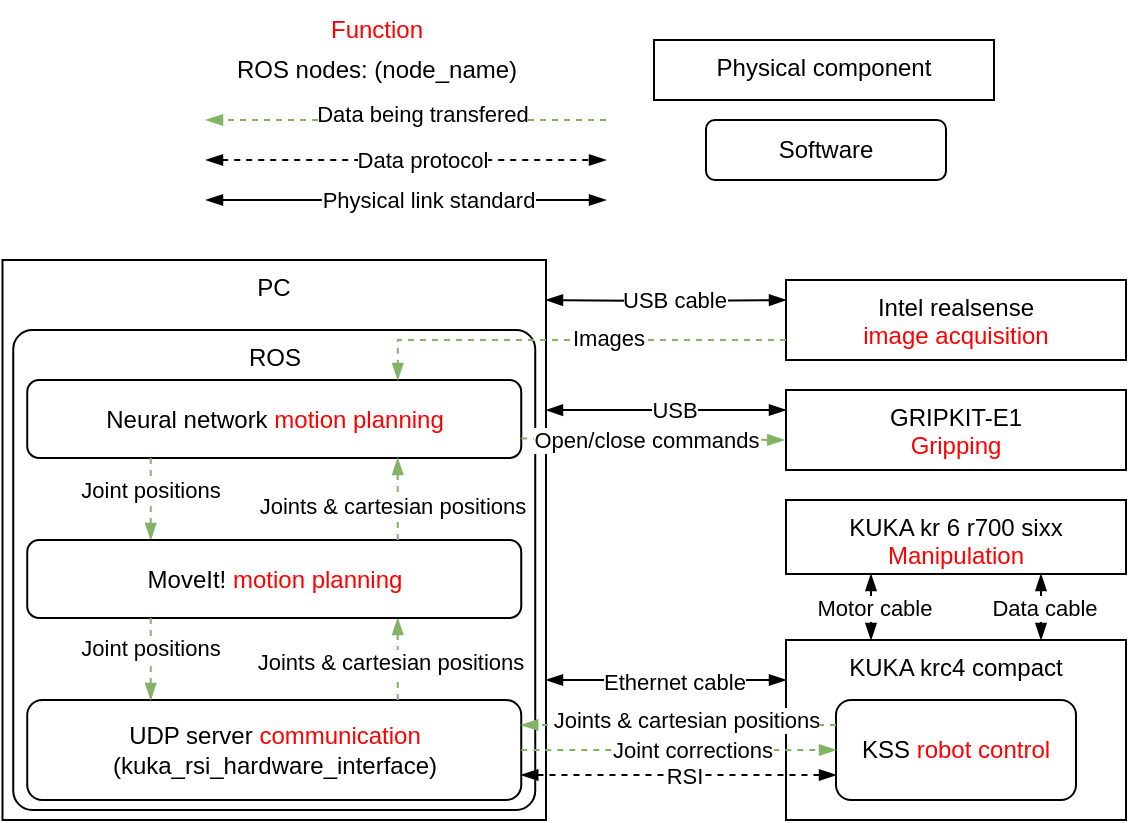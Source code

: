 <mxfile version="21.1.4" type="github">
  <diagram name="Side-1" id="D7HqKl3Z3gyon9UXmdIK">
    <mxGraphModel dx="1646" dy="1619" grid="1" gridSize="10" guides="1" tooltips="1" connect="1" arrows="1" fold="1" page="1" pageScale="1" pageWidth="827" pageHeight="1169" math="0" shadow="0">
      <root>
        <mxCell id="0" />
        <mxCell id="1" parent="0" />
        <mxCell id="BgE7IZgjUEUOgsatIoda-2" value="KUKA kr 6 r700 sixx&lt;br&gt;&lt;font color=&quot;#ff0000&quot;&gt;Manipulation&lt;/font&gt;" style="rounded=0;whiteSpace=wrap;html=1;verticalAlign=top;" vertex="1" parent="1">
          <mxGeometry x="310" width="170" height="37" as="geometry" />
        </mxCell>
        <mxCell id="BgE7IZgjUEUOgsatIoda-4" value="" style="group" vertex="1" connectable="0" parent="1">
          <mxGeometry x="-30" y="-120" width="220" height="280" as="geometry" />
        </mxCell>
        <mxCell id="CZUTxU8bprXu9WcHHYoL-2" value="PC" style="rounded=0;whiteSpace=wrap;html=1;verticalAlign=top;" parent="BgE7IZgjUEUOgsatIoda-4" vertex="1">
          <mxGeometry x="-51.765" width="271.765" height="280" as="geometry" />
        </mxCell>
        <mxCell id="BgE7IZgjUEUOgsatIoda-3" value="ROS" style="rounded=1;whiteSpace=wrap;html=1;verticalAlign=top;arcSize=4;" vertex="1" parent="BgE7IZgjUEUOgsatIoda-4">
          <mxGeometry x="-46.38" y="35" width="261" height="240" as="geometry" />
        </mxCell>
        <mxCell id="BgE7IZgjUEUOgsatIoda-23" value="Neural network&amp;nbsp;&lt;font color=&quot;#ff0000&quot;&gt;motion planning&lt;/font&gt;" style="rounded=1;whiteSpace=wrap;html=1;" vertex="1" parent="BgE7IZgjUEUOgsatIoda-4">
          <mxGeometry x="-39.382" y="60" width="247" height="39" as="geometry" />
        </mxCell>
        <mxCell id="BgE7IZgjUEUOgsatIoda-22" value="UDP server &lt;font color=&quot;#ff0000&quot;&gt;communication&lt;/font&gt;&lt;br&gt;(kuka_rsi_hardware_interface)" style="rounded=1;whiteSpace=wrap;html=1;" vertex="1" parent="BgE7IZgjUEUOgsatIoda-4">
          <mxGeometry x="-39.382" y="220" width="247" height="50" as="geometry" />
        </mxCell>
        <mxCell id="BgE7IZgjUEUOgsatIoda-44" style="edgeStyle=orthogonalEdgeStyle;rounded=0;orthogonalLoop=1;jettySize=auto;html=1;exitX=0.25;exitY=1;exitDx=0;exitDy=0;dashed=1;endArrow=blockThin;endFill=1;startArrow=none;startFill=0;fillColor=#d5e8d4;strokeColor=#82b366;entryX=0.25;entryY=0;entryDx=0;entryDy=0;" edge="1" parent="BgE7IZgjUEUOgsatIoda-4" source="BgE7IZgjUEUOgsatIoda-23" target="BgE7IZgjUEUOgsatIoda-66">
          <mxGeometry relative="1" as="geometry">
            <mxPoint x="271.765" y="-60" as="sourcePoint" />
            <mxPoint x="-110" y="130" as="targetPoint" />
          </mxGeometry>
        </mxCell>
        <mxCell id="BgE7IZgjUEUOgsatIoda-45" value="Joint positions" style="edgeLabel;html=1;align=center;verticalAlign=middle;resizable=0;points=[];" vertex="1" connectable="0" parent="BgE7IZgjUEUOgsatIoda-44">
          <mxGeometry x="0.114" y="1" relative="1" as="geometry">
            <mxPoint x="-2" y="-7" as="offset" />
          </mxGeometry>
        </mxCell>
        <mxCell id="BgE7IZgjUEUOgsatIoda-47" style="edgeStyle=orthogonalEdgeStyle;rounded=0;orthogonalLoop=1;jettySize=auto;html=1;exitX=0.75;exitY=0;exitDx=0;exitDy=0;dashed=1;endArrow=blockThin;endFill=1;startArrow=none;startFill=0;fillColor=#d5e8d4;strokeColor=#82b366;entryX=0.75;entryY=1;entryDx=0;entryDy=0;" edge="1" parent="BgE7IZgjUEUOgsatIoda-4" source="BgE7IZgjUEUOgsatIoda-22" target="BgE7IZgjUEUOgsatIoda-66">
          <mxGeometry relative="1" as="geometry">
            <mxPoint x="270" y="-50" as="sourcePoint" />
            <mxPoint x="270" y="190" as="targetPoint" />
            <Array as="points" />
          </mxGeometry>
        </mxCell>
        <mxCell id="BgE7IZgjUEUOgsatIoda-48" value="Joints &amp;amp; cartesian positions" style="edgeLabel;html=1;align=center;verticalAlign=middle;resizable=0;points=[];" vertex="1" connectable="0" parent="BgE7IZgjUEUOgsatIoda-47">
          <mxGeometry x="0.114" y="1" relative="1" as="geometry">
            <mxPoint x="-3" y="4" as="offset" />
          </mxGeometry>
        </mxCell>
        <mxCell id="BgE7IZgjUEUOgsatIoda-66" value="MoveIt! &lt;font color=&quot;#ff0000&quot;&gt;motion planning&lt;/font&gt;" style="rounded=1;whiteSpace=wrap;html=1;" vertex="1" parent="BgE7IZgjUEUOgsatIoda-4">
          <mxGeometry x="-39.382" y="140" width="247" height="39" as="geometry" />
        </mxCell>
        <mxCell id="BgE7IZgjUEUOgsatIoda-68" style="edgeStyle=orthogonalEdgeStyle;rounded=0;orthogonalLoop=1;jettySize=auto;html=1;exitX=0.75;exitY=0;exitDx=0;exitDy=0;dashed=1;endArrow=blockThin;endFill=1;startArrow=none;startFill=0;fillColor=#d5e8d4;strokeColor=#82b366;entryX=0.75;entryY=1;entryDx=0;entryDy=0;" edge="1" parent="BgE7IZgjUEUOgsatIoda-4" source="BgE7IZgjUEUOgsatIoda-66" target="BgE7IZgjUEUOgsatIoda-23">
          <mxGeometry relative="1" as="geometry">
            <mxPoint x="32" y="114" as="sourcePoint" />
            <mxPoint x="32" y="150" as="targetPoint" />
          </mxGeometry>
        </mxCell>
        <mxCell id="BgE7IZgjUEUOgsatIoda-69" value="Joints &amp;amp; cartesian positions" style="edgeLabel;html=1;align=center;verticalAlign=middle;resizable=0;points=[];" vertex="1" connectable="0" parent="BgE7IZgjUEUOgsatIoda-68">
          <mxGeometry x="0.114" y="1" relative="1" as="geometry">
            <mxPoint x="-2" y="6" as="offset" />
          </mxGeometry>
        </mxCell>
        <mxCell id="BgE7IZgjUEUOgsatIoda-71" style="edgeStyle=orthogonalEdgeStyle;rounded=0;orthogonalLoop=1;jettySize=auto;html=1;exitX=0.25;exitY=1;exitDx=0;exitDy=0;dashed=1;endArrow=blockThin;endFill=1;startArrow=none;startFill=0;fillColor=#d5e8d4;strokeColor=#82b366;entryX=0.25;entryY=0;entryDx=0;entryDy=0;" edge="1" parent="BgE7IZgjUEUOgsatIoda-4" source="BgE7IZgjUEUOgsatIoda-66" target="BgE7IZgjUEUOgsatIoda-22">
          <mxGeometry relative="1" as="geometry">
            <mxPoint x="32" y="114" as="sourcePoint" />
            <mxPoint x="32" y="150" as="targetPoint" />
          </mxGeometry>
        </mxCell>
        <mxCell id="BgE7IZgjUEUOgsatIoda-72" value="Joint positions" style="edgeLabel;html=1;align=center;verticalAlign=middle;resizable=0;points=[];" vertex="1" connectable="0" parent="BgE7IZgjUEUOgsatIoda-71">
          <mxGeometry x="0.114" y="1" relative="1" as="geometry">
            <mxPoint x="-2" y="-8" as="offset" />
          </mxGeometry>
        </mxCell>
        <mxCell id="BgE7IZgjUEUOgsatIoda-6" value="" style="group;points=[[0,0,0,0,0],[0,0.25,0,0,0],[0,0.5,0,0,0],[0,0.75,0,0,0],[0,1,0,0,0],[0.25,0,0,0,0],[0.25,1,0,0,0],[0.5,0,0,0,0],[0.5,1,0,0,0],[0.75,0,0,0,0],[0.75,1,0,0,0],[1,0,0,0,0],[1,0.25,0,0,0],[1,0.5,0,0,0],[1,0.75,0,0,0],[1,1,0,0,0]];" vertex="1" connectable="0" parent="1">
          <mxGeometry x="310" y="40" width="170" height="120" as="geometry" />
        </mxCell>
        <mxCell id="BgE7IZgjUEUOgsatIoda-1" value="KUKA krc4 compact" style="rounded=0;whiteSpace=wrap;html=1;verticalAlign=top;" vertex="1" parent="BgE7IZgjUEUOgsatIoda-6">
          <mxGeometry y="30" width="170" height="90" as="geometry" />
        </mxCell>
        <mxCell id="BgE7IZgjUEUOgsatIoda-5" value="KSS &lt;font color=&quot;#ff0000&quot;&gt;robot control&lt;/font&gt;" style="rounded=1;whiteSpace=wrap;html=1;" vertex="1" parent="BgE7IZgjUEUOgsatIoda-6">
          <mxGeometry x="25" y="60" width="120" height="50" as="geometry" />
        </mxCell>
        <mxCell id="BgE7IZgjUEUOgsatIoda-9" style="edgeStyle=orthogonalEdgeStyle;rounded=0;orthogonalLoop=1;jettySize=auto;html=1;exitX=1;exitY=0.75;exitDx=0;exitDy=0;endArrow=blockThin;endFill=1;startArrow=blockThin;startFill=1;" edge="1" parent="1" source="CZUTxU8bprXu9WcHHYoL-2">
          <mxGeometry relative="1" as="geometry">
            <mxPoint x="310" y="90" as="targetPoint" />
          </mxGeometry>
        </mxCell>
        <mxCell id="BgE7IZgjUEUOgsatIoda-12" value="Ethernet cable" style="edgeLabel;html=1;align=center;verticalAlign=middle;resizable=0;points=[];" vertex="1" connectable="0" parent="BgE7IZgjUEUOgsatIoda-9">
          <mxGeometry x="0.175" relative="1" as="geometry">
            <mxPoint x="-7" as="offset" />
          </mxGeometry>
        </mxCell>
        <mxCell id="BgE7IZgjUEUOgsatIoda-10" style="edgeStyle=orthogonalEdgeStyle;rounded=0;orthogonalLoop=1;jettySize=auto;html=1;exitX=0.25;exitY=0;exitDx=0;exitDy=0;entryX=0.25;entryY=1;entryDx=0;entryDy=0;endArrow=blockThin;endFill=1;startArrow=blockThin;startFill=1;" edge="1" parent="1" source="BgE7IZgjUEUOgsatIoda-1" target="BgE7IZgjUEUOgsatIoda-2">
          <mxGeometry relative="1" as="geometry" />
        </mxCell>
        <mxCell id="BgE7IZgjUEUOgsatIoda-49" value="Motor cable " style="edgeLabel;html=1;align=center;verticalAlign=middle;resizable=0;points=[];" vertex="1" connectable="0" parent="BgE7IZgjUEUOgsatIoda-10">
          <mxGeometry x="0.248" y="-1" relative="1" as="geometry">
            <mxPoint y="4" as="offset" />
          </mxGeometry>
        </mxCell>
        <mxCell id="BgE7IZgjUEUOgsatIoda-26" style="edgeStyle=orthogonalEdgeStyle;rounded=0;orthogonalLoop=1;jettySize=auto;html=1;exitX=1;exitY=0.75;exitDx=0;exitDy=0;entryX=0;entryY=0.75;entryDx=0;entryDy=0;dashed=1;endArrow=blockThin;endFill=1;startArrow=blockThin;startFill=1;" edge="1" parent="1" source="BgE7IZgjUEUOgsatIoda-22" target="BgE7IZgjUEUOgsatIoda-5">
          <mxGeometry relative="1" as="geometry" />
        </mxCell>
        <mxCell id="BgE7IZgjUEUOgsatIoda-27" value="RSI" style="edgeLabel;html=1;align=center;verticalAlign=middle;resizable=0;points=[];" vertex="1" connectable="0" parent="BgE7IZgjUEUOgsatIoda-26">
          <mxGeometry x="0.239" relative="1" as="geometry">
            <mxPoint x="-16" as="offset" />
          </mxGeometry>
        </mxCell>
        <mxCell id="BgE7IZgjUEUOgsatIoda-28" style="edgeStyle=orthogonalEdgeStyle;rounded=0;orthogonalLoop=1;jettySize=auto;html=1;exitX=0;exitY=0.25;exitDx=0;exitDy=0;dashed=1;endArrow=blockThin;endFill=1;startArrow=none;startFill=0;fillColor=#d5e8d4;strokeColor=#82b366;entryX=1;entryY=0.25;entryDx=0;entryDy=0;" edge="1" parent="1" source="BgE7IZgjUEUOgsatIoda-5" target="BgE7IZgjUEUOgsatIoda-22">
          <mxGeometry relative="1" as="geometry">
            <mxPoint x="172" y="111" as="sourcePoint" />
            <mxPoint x="300" y="112" as="targetPoint" />
          </mxGeometry>
        </mxCell>
        <mxCell id="BgE7IZgjUEUOgsatIoda-29" value="Joints &amp;amp; cartesian positions" style="edgeLabel;html=1;align=center;verticalAlign=middle;resizable=0;points=[];" vertex="1" connectable="0" parent="BgE7IZgjUEUOgsatIoda-28">
          <mxGeometry x="0.114" y="1" relative="1" as="geometry">
            <mxPoint x="12" y="-4" as="offset" />
          </mxGeometry>
        </mxCell>
        <mxCell id="BgE7IZgjUEUOgsatIoda-30" value="ROS nodes: (node_name)&lt;br&gt;" style="text;html=1;align=center;verticalAlign=middle;resizable=0;points=[];autosize=1;strokeColor=none;fillColor=none;" vertex="1" parent="1">
          <mxGeometry x="25" y="-230" width="160" height="30" as="geometry" />
        </mxCell>
        <mxCell id="BgE7IZgjUEUOgsatIoda-33" style="edgeStyle=orthogonalEdgeStyle;rounded=0;orthogonalLoop=1;jettySize=auto;html=1;exitX=0;exitY=0.25;exitDx=0;exitDy=0;dashed=1;endArrow=blockThin;endFill=1;startArrow=none;startFill=0;fillColor=#d5e8d4;strokeColor=#82b366;entryX=1;entryY=0.25;entryDx=0;entryDy=0;" edge="1" parent="1">
          <mxGeometry relative="1" as="geometry">
            <mxPoint x="220" y="-190" as="sourcePoint" />
            <mxPoint x="20" y="-190" as="targetPoint" />
          </mxGeometry>
        </mxCell>
        <mxCell id="BgE7IZgjUEUOgsatIoda-34" value="Data being transfered" style="edgeLabel;html=1;align=center;verticalAlign=middle;resizable=0;points=[];" vertex="1" connectable="0" parent="BgE7IZgjUEUOgsatIoda-33">
          <mxGeometry x="0.114" y="1" relative="1" as="geometry">
            <mxPoint x="19" y="-4" as="offset" />
          </mxGeometry>
        </mxCell>
        <mxCell id="BgE7IZgjUEUOgsatIoda-35" style="edgeStyle=orthogonalEdgeStyle;rounded=0;orthogonalLoop=1;jettySize=auto;html=1;exitX=1;exitY=0.75;exitDx=0;exitDy=0;entryX=0;entryY=0.75;entryDx=0;entryDy=0;dashed=1;endArrow=blockThin;endFill=1;startArrow=blockThin;startFill=1;" edge="1" parent="1">
          <mxGeometry relative="1" as="geometry">
            <mxPoint x="20" y="-170" as="sourcePoint" />
            <mxPoint x="220" y="-170" as="targetPoint" />
          </mxGeometry>
        </mxCell>
        <mxCell id="BgE7IZgjUEUOgsatIoda-36" value="Data protocol" style="edgeLabel;html=1;align=center;verticalAlign=middle;resizable=0;points=[];" vertex="1" connectable="0" parent="BgE7IZgjUEUOgsatIoda-35">
          <mxGeometry x="0.239" relative="1" as="geometry">
            <mxPoint x="-16" as="offset" />
          </mxGeometry>
        </mxCell>
        <mxCell id="BgE7IZgjUEUOgsatIoda-37" style="edgeStyle=orthogonalEdgeStyle;rounded=0;orthogonalLoop=1;jettySize=auto;html=1;exitX=1;exitY=0.25;exitDx=0;exitDy=0;endArrow=blockThin;endFill=1;startArrow=blockThin;startFill=1;" edge="1" parent="1">
          <mxGeometry relative="1" as="geometry">
            <mxPoint x="20" y="-150" as="sourcePoint" />
            <mxPoint x="220" y="-150" as="targetPoint" />
          </mxGeometry>
        </mxCell>
        <mxCell id="BgE7IZgjUEUOgsatIoda-38" value="Physical link standard" style="edgeLabel;html=1;align=center;verticalAlign=middle;resizable=0;points=[];" vertex="1" connectable="0" parent="BgE7IZgjUEUOgsatIoda-37">
          <mxGeometry x="0.175" relative="1" as="geometry">
            <mxPoint x="-7" as="offset" />
          </mxGeometry>
        </mxCell>
        <mxCell id="BgE7IZgjUEUOgsatIoda-39" value="" style="group;points=[[0,0,0,0,0],[0,0.25,0,0,0],[0,0.5,0,0,0],[0,0.75,0,0,0],[0,1,0,0,0],[0.25,0,0,0,0],[0.25,1,0,0,0],[0.5,0,0,0,0],[0.5,1,0,0,0],[0.75,0,0,0,0],[0.75,1,0,0,0],[1,0,0,0,0],[1,0.25,0,0,0],[1,0.5,0,0,0],[1,0.75,0,0,0],[1,1,0,0,0]];" vertex="1" connectable="0" parent="1">
          <mxGeometry x="244" y="-230" width="170" height="30" as="geometry" />
        </mxCell>
        <mxCell id="BgE7IZgjUEUOgsatIoda-40" value="Physical component" style="rounded=0;whiteSpace=wrap;html=1;verticalAlign=top;" vertex="1" parent="BgE7IZgjUEUOgsatIoda-39">
          <mxGeometry width="170" height="30" as="geometry" />
        </mxCell>
        <mxCell id="BgE7IZgjUEUOgsatIoda-42" value="Software" style="rounded=1;whiteSpace=wrap;html=1;" vertex="1" parent="1">
          <mxGeometry x="270" y="-190" width="120" height="30" as="geometry" />
        </mxCell>
        <mxCell id="BgE7IZgjUEUOgsatIoda-50" style="edgeStyle=orthogonalEdgeStyle;rounded=0;orthogonalLoop=1;jettySize=auto;html=1;exitX=0.75;exitY=0;exitDx=0;exitDy=0;entryX=0.75;entryY=1;entryDx=0;entryDy=0;endArrow=blockThin;endFill=1;startArrow=blockThin;startFill=1;" edge="1" parent="1" source="BgE7IZgjUEUOgsatIoda-1" target="BgE7IZgjUEUOgsatIoda-2">
          <mxGeometry relative="1" as="geometry">
            <mxPoint x="363" y="35" as="sourcePoint" />
            <mxPoint x="363" y="-30" as="targetPoint" />
          </mxGeometry>
        </mxCell>
        <mxCell id="BgE7IZgjUEUOgsatIoda-51" value="Data cable " style="edgeLabel;html=1;align=center;verticalAlign=middle;resizable=0;points=[];" vertex="1" connectable="0" parent="BgE7IZgjUEUOgsatIoda-50">
          <mxGeometry x="0.248" y="-1" relative="1" as="geometry">
            <mxPoint y="4" as="offset" />
          </mxGeometry>
        </mxCell>
        <mxCell id="BgE7IZgjUEUOgsatIoda-52" style="edgeStyle=orthogonalEdgeStyle;rounded=0;orthogonalLoop=1;jettySize=auto;html=1;exitX=1;exitY=0.5;exitDx=0;exitDy=0;dashed=1;endArrow=blockThin;endFill=1;startArrow=none;startFill=0;fillColor=#d5e8d4;strokeColor=#82b366;entryX=0;entryY=0.5;entryDx=0;entryDy=0;" edge="1" parent="1" source="BgE7IZgjUEUOgsatIoda-22" target="BgE7IZgjUEUOgsatIoda-5">
          <mxGeometry relative="1" as="geometry">
            <mxPoint x="230" y="-180" as="sourcePoint" />
            <mxPoint x="30" y="-180" as="targetPoint" />
          </mxGeometry>
        </mxCell>
        <mxCell id="BgE7IZgjUEUOgsatIoda-53" value="Joint corrections" style="edgeLabel;html=1;align=center;verticalAlign=middle;resizable=0;points=[];" vertex="1" connectable="0" parent="BgE7IZgjUEUOgsatIoda-52">
          <mxGeometry x="0.114" y="1" relative="1" as="geometry">
            <mxPoint x="-2" y="1" as="offset" />
          </mxGeometry>
        </mxCell>
        <mxCell id="BgE7IZgjUEUOgsatIoda-54" value="Intel realsense&lt;br&gt;&lt;font color=&quot;#ff0000&quot;&gt;image acquisition&lt;/font&gt;" style="rounded=0;whiteSpace=wrap;html=1;verticalAlign=top;" vertex="1" parent="1">
          <mxGeometry x="310" y="-110" width="170" height="40" as="geometry" />
        </mxCell>
        <mxCell id="BgE7IZgjUEUOgsatIoda-56" style="edgeStyle=orthogonalEdgeStyle;rounded=0;orthogonalLoop=1;jettySize=auto;html=1;endArrow=blockThin;endFill=1;startArrow=blockThin;startFill=1;entryX=0;entryY=0.25;entryDx=0;entryDy=0;" edge="1" parent="1" target="BgE7IZgjUEUOgsatIoda-54">
          <mxGeometry relative="1" as="geometry">
            <mxPoint x="190" y="-100" as="sourcePoint" />
            <mxPoint x="230" y="-140" as="targetPoint" />
          </mxGeometry>
        </mxCell>
        <mxCell id="BgE7IZgjUEUOgsatIoda-57" value="USB cable" style="edgeLabel;html=1;align=center;verticalAlign=middle;resizable=0;points=[];" vertex="1" connectable="0" parent="BgE7IZgjUEUOgsatIoda-56">
          <mxGeometry x="0.175" relative="1" as="geometry">
            <mxPoint x="-7" as="offset" />
          </mxGeometry>
        </mxCell>
        <mxCell id="BgE7IZgjUEUOgsatIoda-75" value="&lt;font color=&quot;#ff0000&quot;&gt;Function&lt;/font&gt;" style="text;html=1;align=center;verticalAlign=middle;resizable=0;points=[];autosize=1;strokeColor=none;fillColor=none;" vertex="1" parent="1">
          <mxGeometry x="70" y="-250" width="70" height="30" as="geometry" />
        </mxCell>
        <mxCell id="BgE7IZgjUEUOgsatIoda-76" value="GRIPKIT-E1&lt;br&gt;&lt;font color=&quot;#ff0000&quot;&gt;Gripping&lt;/font&gt;" style="rounded=0;whiteSpace=wrap;html=1;verticalAlign=top;" vertex="1" parent="1">
          <mxGeometry x="310" y="-55" width="170" height="40" as="geometry" />
        </mxCell>
        <mxCell id="BgE7IZgjUEUOgsatIoda-81" style="edgeStyle=orthogonalEdgeStyle;rounded=0;orthogonalLoop=1;jettySize=auto;html=1;exitX=0;exitY=0.75;exitDx=0;exitDy=0;dashed=1;endArrow=blockThin;endFill=1;startArrow=none;startFill=0;fillColor=#d5e8d4;strokeColor=#82b366;entryX=0.75;entryY=0;entryDx=0;entryDy=0;" edge="1" parent="1" source="BgE7IZgjUEUOgsatIoda-54" target="BgE7IZgjUEUOgsatIoda-23">
          <mxGeometry relative="1" as="geometry">
            <mxPoint x="230" y="-180" as="sourcePoint" />
            <mxPoint x="30" y="-180" as="targetPoint" />
            <Array as="points">
              <mxPoint x="116" y="-80" />
            </Array>
          </mxGeometry>
        </mxCell>
        <mxCell id="BgE7IZgjUEUOgsatIoda-82" value="Images" style="edgeLabel;html=1;align=center;verticalAlign=middle;resizable=0;points=[];" vertex="1" connectable="0" parent="BgE7IZgjUEUOgsatIoda-81">
          <mxGeometry x="0.114" y="1" relative="1" as="geometry">
            <mxPoint x="30" y="-2" as="offset" />
          </mxGeometry>
        </mxCell>
        <mxCell id="BgE7IZgjUEUOgsatIoda-86" style="edgeStyle=orthogonalEdgeStyle;rounded=0;orthogonalLoop=1;jettySize=auto;html=1;exitX=1;exitY=0.75;exitDx=0;exitDy=0;dashed=1;endArrow=blockThin;endFill=1;startArrow=none;startFill=0;fillColor=#d5e8d4;strokeColor=#82b366;entryX=-0.005;entryY=0.626;entryDx=0;entryDy=0;entryPerimeter=0;" edge="1" parent="1" source="BgE7IZgjUEUOgsatIoda-23" target="BgE7IZgjUEUOgsatIoda-76">
          <mxGeometry relative="1" as="geometry">
            <mxPoint x="230" y="-180" as="sourcePoint" />
            <mxPoint x="30" y="-180" as="targetPoint" />
          </mxGeometry>
        </mxCell>
        <mxCell id="BgE7IZgjUEUOgsatIoda-87" value="Open/close commands" style="edgeLabel;html=1;align=center;verticalAlign=middle;resizable=0;points=[];" vertex="1" connectable="0" parent="BgE7IZgjUEUOgsatIoda-86">
          <mxGeometry x="0.114" y="1" relative="1" as="geometry">
            <mxPoint x="-11" y="1" as="offset" />
          </mxGeometry>
        </mxCell>
        <mxCell id="BgE7IZgjUEUOgsatIoda-88" style="edgeStyle=orthogonalEdgeStyle;rounded=0;orthogonalLoop=1;jettySize=auto;html=1;exitX=1;exitY=0.268;exitDx=0;exitDy=0;endArrow=blockThin;endFill=1;startArrow=blockThin;startFill=1;entryX=0;entryY=0.25;entryDx=0;entryDy=0;exitPerimeter=0;" edge="1" parent="1" source="CZUTxU8bprXu9WcHHYoL-2" target="BgE7IZgjUEUOgsatIoda-76">
          <mxGeometry relative="1" as="geometry">
            <mxPoint x="30" y="-140" as="sourcePoint" />
            <mxPoint x="230" y="-140" as="targetPoint" />
          </mxGeometry>
        </mxCell>
        <mxCell id="BgE7IZgjUEUOgsatIoda-89" value="USB" style="edgeLabel;html=1;align=center;verticalAlign=middle;resizable=0;points=[];" vertex="1" connectable="0" parent="BgE7IZgjUEUOgsatIoda-88">
          <mxGeometry x="0.175" relative="1" as="geometry">
            <mxPoint x="-7" as="offset" />
          </mxGeometry>
        </mxCell>
      </root>
    </mxGraphModel>
  </diagram>
</mxfile>
